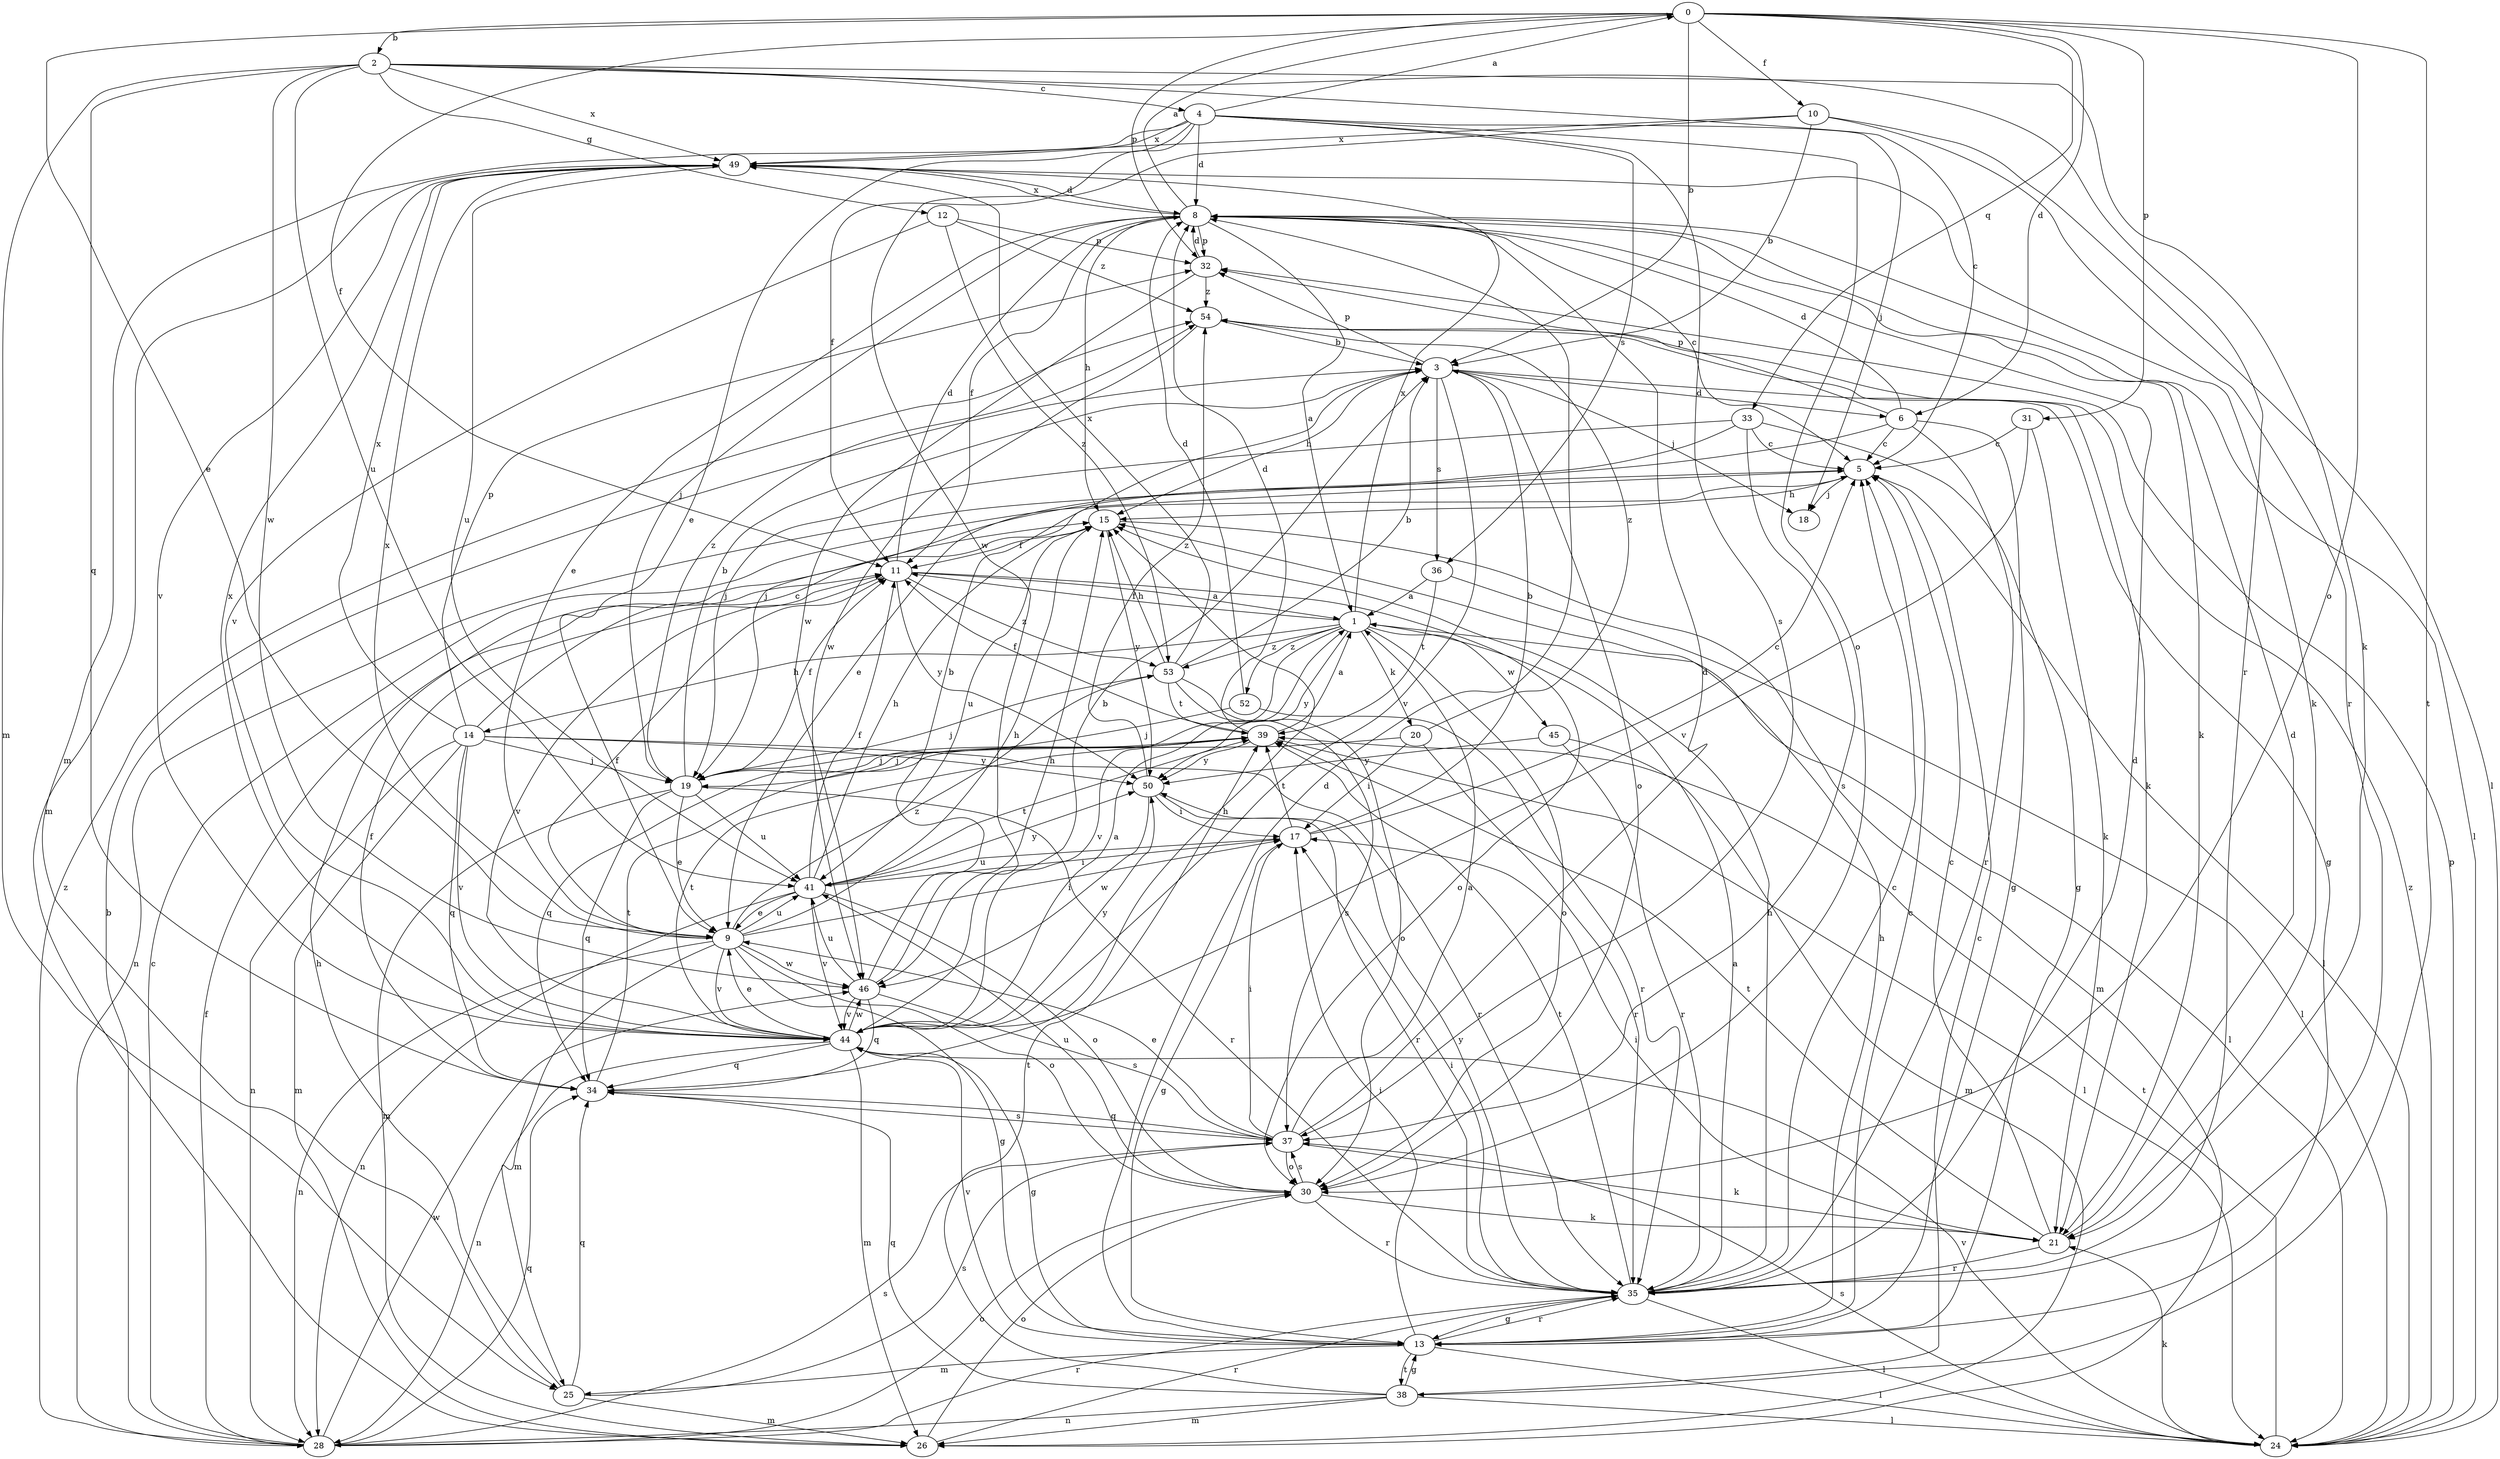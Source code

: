 strict digraph  {
0;
1;
2;
3;
4;
5;
6;
8;
9;
10;
11;
12;
13;
14;
15;
17;
18;
19;
20;
21;
24;
25;
26;
28;
30;
31;
32;
33;
34;
35;
36;
37;
38;
39;
41;
44;
45;
46;
49;
50;
52;
53;
54;
0 -> 2  [label=b];
0 -> 3  [label=b];
0 -> 6  [label=d];
0 -> 9  [label=e];
0 -> 10  [label=f];
0 -> 11  [label=f];
0 -> 30  [label=o];
0 -> 31  [label=p];
0 -> 32  [label=p];
0 -> 33  [label=q];
0 -> 38  [label=t];
1 -> 11  [label=f];
1 -> 14  [label=h];
1 -> 20  [label=k];
1 -> 24  [label=l];
1 -> 30  [label=o];
1 -> 44  [label=v];
1 -> 45  [label=w];
1 -> 49  [label=x];
1 -> 50  [label=y];
1 -> 52  [label=z];
1 -> 53  [label=z];
2 -> 4  [label=c];
2 -> 5  [label=c];
2 -> 12  [label=g];
2 -> 21  [label=k];
2 -> 25  [label=m];
2 -> 34  [label=q];
2 -> 35  [label=r];
2 -> 41  [label=u];
2 -> 46  [label=w];
2 -> 49  [label=x];
3 -> 6  [label=d];
3 -> 13  [label=g];
3 -> 15  [label=h];
3 -> 18  [label=j];
3 -> 30  [label=o];
3 -> 32  [label=p];
3 -> 36  [label=s];
3 -> 44  [label=v];
4 -> 0  [label=a];
4 -> 8  [label=d];
4 -> 9  [label=e];
4 -> 11  [label=f];
4 -> 18  [label=j];
4 -> 25  [label=m];
4 -> 30  [label=o];
4 -> 36  [label=s];
4 -> 37  [label=s];
4 -> 49  [label=x];
5 -> 15  [label=h];
5 -> 18  [label=j];
5 -> 24  [label=l];
5 -> 28  [label=n];
6 -> 5  [label=c];
6 -> 8  [label=d];
6 -> 13  [label=g];
6 -> 19  [label=j];
6 -> 32  [label=p];
6 -> 35  [label=r];
8 -> 0  [label=a];
8 -> 1  [label=a];
8 -> 5  [label=c];
8 -> 9  [label=e];
8 -> 11  [label=f];
8 -> 15  [label=h];
8 -> 19  [label=j];
8 -> 21  [label=k];
8 -> 24  [label=l];
8 -> 32  [label=p];
8 -> 49  [label=x];
9 -> 11  [label=f];
9 -> 13  [label=g];
9 -> 15  [label=h];
9 -> 17  [label=i];
9 -> 25  [label=m];
9 -> 28  [label=n];
9 -> 30  [label=o];
9 -> 41  [label=u];
9 -> 44  [label=v];
9 -> 46  [label=w];
9 -> 49  [label=x];
9 -> 53  [label=z];
10 -> 3  [label=b];
10 -> 24  [label=l];
10 -> 35  [label=r];
10 -> 46  [label=w];
10 -> 49  [label=x];
11 -> 1  [label=a];
11 -> 8  [label=d];
11 -> 30  [label=o];
11 -> 44  [label=v];
11 -> 50  [label=y];
11 -> 53  [label=z];
12 -> 32  [label=p];
12 -> 44  [label=v];
12 -> 53  [label=z];
12 -> 54  [label=z];
13 -> 5  [label=c];
13 -> 8  [label=d];
13 -> 15  [label=h];
13 -> 17  [label=i];
13 -> 24  [label=l];
13 -> 25  [label=m];
13 -> 35  [label=r];
13 -> 38  [label=t];
13 -> 44  [label=v];
14 -> 5  [label=c];
14 -> 19  [label=j];
14 -> 26  [label=m];
14 -> 28  [label=n];
14 -> 32  [label=p];
14 -> 34  [label=q];
14 -> 35  [label=r];
14 -> 44  [label=v];
14 -> 49  [label=x];
14 -> 50  [label=y];
15 -> 11  [label=f];
15 -> 26  [label=m];
15 -> 41  [label=u];
15 -> 50  [label=y];
17 -> 3  [label=b];
17 -> 5  [label=c];
17 -> 13  [label=g];
17 -> 39  [label=t];
17 -> 41  [label=u];
19 -> 3  [label=b];
19 -> 9  [label=e];
19 -> 11  [label=f];
19 -> 26  [label=m];
19 -> 34  [label=q];
19 -> 35  [label=r];
19 -> 41  [label=u];
19 -> 54  [label=z];
20 -> 17  [label=i];
20 -> 19  [label=j];
20 -> 35  [label=r];
20 -> 54  [label=z];
21 -> 5  [label=c];
21 -> 8  [label=d];
21 -> 17  [label=i];
21 -> 35  [label=r];
21 -> 39  [label=t];
24 -> 21  [label=k];
24 -> 32  [label=p];
24 -> 37  [label=s];
24 -> 39  [label=t];
24 -> 44  [label=v];
24 -> 54  [label=z];
25 -> 15  [label=h];
25 -> 26  [label=m];
25 -> 34  [label=q];
25 -> 37  [label=s];
26 -> 30  [label=o];
26 -> 35  [label=r];
28 -> 3  [label=b];
28 -> 5  [label=c];
28 -> 11  [label=f];
28 -> 30  [label=o];
28 -> 34  [label=q];
28 -> 35  [label=r];
28 -> 37  [label=s];
28 -> 46  [label=w];
28 -> 54  [label=z];
30 -> 21  [label=k];
30 -> 35  [label=r];
30 -> 37  [label=s];
30 -> 41  [label=u];
31 -> 5  [label=c];
31 -> 21  [label=k];
31 -> 44  [label=v];
32 -> 8  [label=d];
32 -> 46  [label=w];
32 -> 54  [label=z];
33 -> 5  [label=c];
33 -> 9  [label=e];
33 -> 13  [label=g];
33 -> 19  [label=j];
33 -> 37  [label=s];
34 -> 11  [label=f];
34 -> 15  [label=h];
34 -> 37  [label=s];
34 -> 39  [label=t];
35 -> 1  [label=a];
35 -> 5  [label=c];
35 -> 8  [label=d];
35 -> 13  [label=g];
35 -> 15  [label=h];
35 -> 17  [label=i];
35 -> 24  [label=l];
35 -> 39  [label=t];
35 -> 50  [label=y];
36 -> 1  [label=a];
36 -> 24  [label=l];
36 -> 39  [label=t];
37 -> 1  [label=a];
37 -> 8  [label=d];
37 -> 9  [label=e];
37 -> 17  [label=i];
37 -> 21  [label=k];
37 -> 30  [label=o];
37 -> 34  [label=q];
38 -> 5  [label=c];
38 -> 13  [label=g];
38 -> 24  [label=l];
38 -> 26  [label=m];
38 -> 28  [label=n];
38 -> 34  [label=q];
38 -> 39  [label=t];
39 -> 1  [label=a];
39 -> 8  [label=d];
39 -> 11  [label=f];
39 -> 19  [label=j];
39 -> 24  [label=l];
39 -> 34  [label=q];
39 -> 50  [label=y];
41 -> 9  [label=e];
41 -> 11  [label=f];
41 -> 15  [label=h];
41 -> 17  [label=i];
41 -> 28  [label=n];
41 -> 30  [label=o];
41 -> 39  [label=t];
41 -> 44  [label=v];
41 -> 50  [label=y];
44 -> 1  [label=a];
44 -> 3  [label=b];
44 -> 9  [label=e];
44 -> 13  [label=g];
44 -> 26  [label=m];
44 -> 28  [label=n];
44 -> 34  [label=q];
44 -> 39  [label=t];
44 -> 46  [label=w];
44 -> 49  [label=x];
44 -> 50  [label=y];
45 -> 26  [label=m];
45 -> 35  [label=r];
45 -> 50  [label=y];
46 -> 3  [label=b];
46 -> 15  [label=h];
46 -> 34  [label=q];
46 -> 37  [label=s];
46 -> 41  [label=u];
46 -> 44  [label=v];
49 -> 8  [label=d];
49 -> 21  [label=k];
49 -> 26  [label=m];
49 -> 41  [label=u];
49 -> 44  [label=v];
50 -> 17  [label=i];
50 -> 35  [label=r];
50 -> 46  [label=w];
50 -> 54  [label=z];
52 -> 8  [label=d];
52 -> 19  [label=j];
52 -> 35  [label=r];
53 -> 3  [label=b];
53 -> 15  [label=h];
53 -> 19  [label=j];
53 -> 30  [label=o];
53 -> 37  [label=s];
53 -> 39  [label=t];
53 -> 49  [label=x];
54 -> 3  [label=b];
54 -> 21  [label=k];
54 -> 46  [label=w];
}
